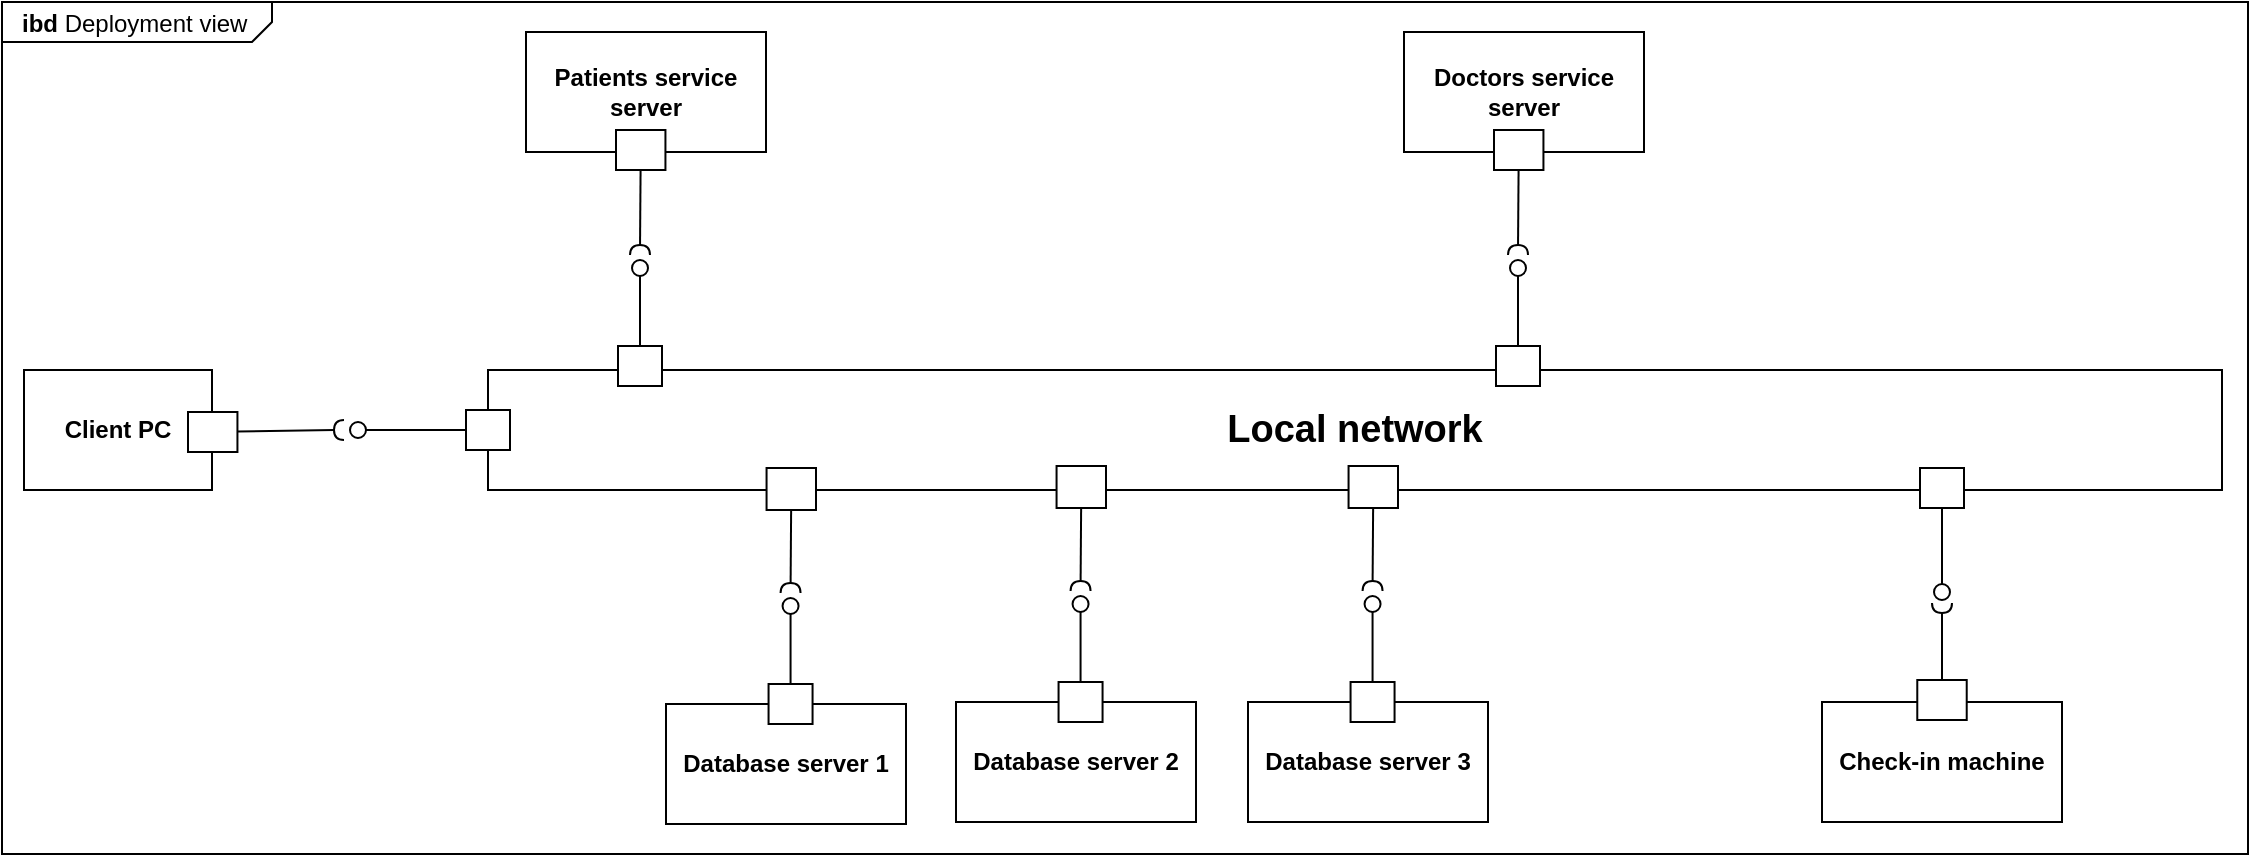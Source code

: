 <mxfile version="24.4.8" type="github">
  <diagram name="Page-1" id="8Iod8fkoqyeIapXZaN_Y">
    <mxGraphModel dx="2261" dy="1047" grid="0" gridSize="10" guides="1" tooltips="1" connect="1" arrows="1" fold="1" page="0" pageScale="1" pageWidth="827" pageHeight="1169" math="0" shadow="0">
      <root>
        <mxCell id="0" />
        <mxCell id="1" parent="0" />
        <mxCell id="bfIbjTRq5oWNlbspns5W-99" value="&lt;p style=&quot;margin:0px;margin-top:4px;margin-left:10px;text-align:left;&quot;&gt;&lt;b&gt;ibd&amp;nbsp;&lt;/b&gt;Deployment view&lt;/p&gt;" style="html=1;shape=mxgraph.sysml.package;labelX=135.67;align=left;spacingLeft=10;html=1;overflow=fill;whiteSpace=wrap;recursiveResize=0;" parent="1" vertex="1">
          <mxGeometry x="-432" y="-3" width="1123" height="426" as="geometry" />
        </mxCell>
        <mxCell id="bfIbjTRq5oWNlbspns5W-1" value="&lt;b&gt;&lt;font style=&quot;font-size: 19px;&quot;&gt;Local network&lt;/font&gt;&lt;/b&gt;" style="rounded=0;whiteSpace=wrap;html=1;" parent="1" vertex="1">
          <mxGeometry x="-189" y="181" width="867" height="60" as="geometry" />
        </mxCell>
        <mxCell id="bfIbjTRq5oWNlbspns5W-7" value="" style="endArrow=none;html=1;rounded=0;align=center;verticalAlign=top;endFill=0;labelBackgroundColor=none;endSize=2;" parent="1" source="bfIbjTRq5oWNlbspns5W-10" target="bfIbjTRq5oWNlbspns5W-8" edge="1">
          <mxGeometry relative="1" as="geometry" />
        </mxCell>
        <mxCell id="bfIbjTRq5oWNlbspns5W-8" value="" style="shape=requiredInterface;html=1;fontSize=11;align=center;fillColor=none;points=[];aspect=fixed;resizable=0;verticalAlign=bottom;labelPosition=center;verticalLabelPosition=top;flipH=1;rotation=90;" parent="1" vertex="1">
          <mxGeometry x="-115.5" y="116" width="5" height="10" as="geometry" />
        </mxCell>
        <mxCell id="bfIbjTRq5oWNlbspns5W-11" value="" style="endArrow=none;html=1;rounded=0;align=center;verticalAlign=top;endFill=0;labelBackgroundColor=none;endSize=2;" parent="1" source="bfIbjTRq5oWNlbspns5W-13" target="bfIbjTRq5oWNlbspns5W-12" edge="1">
          <mxGeometry relative="1" as="geometry">
            <mxPoint x="-123.5" y="142" as="sourcePoint" />
          </mxGeometry>
        </mxCell>
        <mxCell id="bfIbjTRq5oWNlbspns5W-12" value="" style="ellipse;html=1;fontSize=11;align=center;fillColor=none;points=[];aspect=fixed;resizable=0;verticalAlign=bottom;labelPosition=center;verticalLabelPosition=top;flipH=1;" parent="1" vertex="1">
          <mxGeometry x="-117" y="126" width="8" height="8" as="geometry" />
        </mxCell>
        <mxCell id="bfIbjTRq5oWNlbspns5W-13" value="" style="html=1;rounded=0;fillColor=default;" parent="1" vertex="1">
          <mxGeometry x="-124" y="169" width="22" height="20" as="geometry" />
        </mxCell>
        <mxCell id="bfIbjTRq5oWNlbspns5W-14" value="" style="group" parent="1" vertex="1" connectable="0">
          <mxGeometry x="-170" y="12" width="120" height="69" as="geometry" />
        </mxCell>
        <mxCell id="bfIbjTRq5oWNlbspns5W-3" value="&lt;b&gt;Patients service server&lt;/b&gt;" style="rounded=0;whiteSpace=wrap;html=1;" parent="bfIbjTRq5oWNlbspns5W-14" vertex="1">
          <mxGeometry width="120" height="60" as="geometry" />
        </mxCell>
        <mxCell id="bfIbjTRq5oWNlbspns5W-10" value="" style="html=1;rounded=0;container=0;" parent="bfIbjTRq5oWNlbspns5W-14" vertex="1">
          <mxGeometry x="45.001" y="49" width="24.719" height="20" as="geometry" />
        </mxCell>
        <mxCell id="bfIbjTRq5oWNlbspns5W-31" value="" style="endArrow=none;html=1;rounded=0;align=center;verticalAlign=top;endFill=0;labelBackgroundColor=none;endSize=2;" parent="1" source="bfIbjTRq5oWNlbspns5W-38" target="bfIbjTRq5oWNlbspns5W-32" edge="1">
          <mxGeometry relative="1" as="geometry" />
        </mxCell>
        <mxCell id="bfIbjTRq5oWNlbspns5W-32" value="" style="shape=requiredInterface;html=1;fontSize=11;align=center;fillColor=none;points=[];aspect=fixed;resizable=0;verticalAlign=bottom;labelPosition=center;verticalLabelPosition=top;flipH=1;rotation=90;" parent="1" vertex="1">
          <mxGeometry x="323.5" y="116" width="5" height="10" as="geometry" />
        </mxCell>
        <mxCell id="bfIbjTRq5oWNlbspns5W-33" value="" style="endArrow=none;html=1;rounded=0;align=center;verticalAlign=top;endFill=0;labelBackgroundColor=none;endSize=2;" parent="1" source="bfIbjTRq5oWNlbspns5W-35" target="bfIbjTRq5oWNlbspns5W-34" edge="1">
          <mxGeometry relative="1" as="geometry">
            <mxPoint x="315.5" y="142" as="sourcePoint" />
          </mxGeometry>
        </mxCell>
        <mxCell id="bfIbjTRq5oWNlbspns5W-34" value="" style="ellipse;html=1;fontSize=11;align=center;fillColor=none;points=[];aspect=fixed;resizable=0;verticalAlign=bottom;labelPosition=center;verticalLabelPosition=top;flipH=1;" parent="1" vertex="1">
          <mxGeometry x="322" y="126" width="8" height="8" as="geometry" />
        </mxCell>
        <mxCell id="bfIbjTRq5oWNlbspns5W-35" value="" style="html=1;rounded=0;fillColor=default;" parent="1" vertex="1">
          <mxGeometry x="315" y="169" width="22" height="20" as="geometry" />
        </mxCell>
        <mxCell id="bfIbjTRq5oWNlbspns5W-36" value="" style="group" parent="1" vertex="1" connectable="0">
          <mxGeometry x="269" y="12" width="120" height="69" as="geometry" />
        </mxCell>
        <mxCell id="bfIbjTRq5oWNlbspns5W-37" value="&lt;b&gt;Doctors service server&lt;/b&gt;" style="rounded=0;whiteSpace=wrap;html=1;" parent="bfIbjTRq5oWNlbspns5W-36" vertex="1">
          <mxGeometry width="120" height="60" as="geometry" />
        </mxCell>
        <mxCell id="bfIbjTRq5oWNlbspns5W-38" value="" style="html=1;rounded=0;container=0;" parent="bfIbjTRq5oWNlbspns5W-36" vertex="1">
          <mxGeometry x="45.001" y="49" width="24.719" height="20" as="geometry" />
        </mxCell>
        <mxCell id="bfIbjTRq5oWNlbspns5W-39" value="" style="endArrow=none;html=1;rounded=0;align=center;verticalAlign=top;endFill=0;labelBackgroundColor=none;endSize=2;" parent="1" source="bfIbjTRq5oWNlbspns5W-46" target="bfIbjTRq5oWNlbspns5W-40" edge="1">
          <mxGeometry relative="1" as="geometry" />
        </mxCell>
        <mxCell id="bfIbjTRq5oWNlbspns5W-40" value="" style="shape=requiredInterface;html=1;fontSize=11;align=center;fillColor=none;points=[];aspect=fixed;resizable=0;verticalAlign=bottom;labelPosition=center;verticalLabelPosition=top;flipH=1;rotation=90;" parent="1" vertex="1">
          <mxGeometry x="-40.22" y="285" width="5" height="10" as="geometry" />
        </mxCell>
        <mxCell id="bfIbjTRq5oWNlbspns5W-41" value="" style="endArrow=none;html=1;rounded=0;align=center;verticalAlign=top;endFill=0;labelBackgroundColor=none;endSize=2;" parent="1" source="bfIbjTRq5oWNlbspns5W-43" target="bfIbjTRq5oWNlbspns5W-42" edge="1">
          <mxGeometry relative="1" as="geometry">
            <mxPoint x="-48.22" y="311" as="sourcePoint" />
          </mxGeometry>
        </mxCell>
        <mxCell id="bfIbjTRq5oWNlbspns5W-42" value="" style="ellipse;html=1;fontSize=11;align=center;fillColor=none;points=[];aspect=fixed;resizable=0;verticalAlign=bottom;labelPosition=center;verticalLabelPosition=top;flipH=1;" parent="1" vertex="1">
          <mxGeometry x="-41.72" y="295" width="8" height="8" as="geometry" />
        </mxCell>
        <mxCell id="bfIbjTRq5oWNlbspns5W-46" value="" style="html=1;rounded=0;container=0;" parent="1" vertex="1">
          <mxGeometry x="-49.72" y="230" width="24.72" height="21" as="geometry" />
        </mxCell>
        <mxCell id="bfIbjTRq5oWNlbspns5W-47" value="" style="group" parent="1" vertex="1" connectable="0">
          <mxGeometry x="-100" y="338" width="120" height="70" as="geometry" />
        </mxCell>
        <mxCell id="bfIbjTRq5oWNlbspns5W-45" value="&lt;b&gt;Database server 1&lt;/b&gt;" style="rounded=0;whiteSpace=wrap;html=1;" parent="bfIbjTRq5oWNlbspns5W-47" vertex="1">
          <mxGeometry y="10" width="120" height="60" as="geometry" />
        </mxCell>
        <mxCell id="bfIbjTRq5oWNlbspns5W-43" value="" style="html=1;rounded=0;fillColor=default;" parent="bfIbjTRq5oWNlbspns5W-47" vertex="1">
          <mxGeometry x="51.28" width="22" height="20" as="geometry" />
        </mxCell>
        <mxCell id="bfIbjTRq5oWNlbspns5W-48" value="" style="endArrow=none;html=1;rounded=0;align=center;verticalAlign=top;endFill=0;labelBackgroundColor=none;endSize=2;" parent="1" source="bfIbjTRq5oWNlbspns5W-52" target="bfIbjTRq5oWNlbspns5W-49" edge="1">
          <mxGeometry relative="1" as="geometry" />
        </mxCell>
        <mxCell id="bfIbjTRq5oWNlbspns5W-49" value="" style="shape=requiredInterface;html=1;fontSize=11;align=center;fillColor=none;points=[];aspect=fixed;resizable=0;verticalAlign=bottom;labelPosition=center;verticalLabelPosition=top;flipH=1;rotation=90;" parent="1" vertex="1">
          <mxGeometry x="104.78" y="284" width="5" height="10" as="geometry" />
        </mxCell>
        <mxCell id="bfIbjTRq5oWNlbspns5W-50" value="" style="endArrow=none;html=1;rounded=0;align=center;verticalAlign=top;endFill=0;labelBackgroundColor=none;endSize=2;" parent="1" source="bfIbjTRq5oWNlbspns5W-55" target="bfIbjTRq5oWNlbspns5W-51" edge="1">
          <mxGeometry relative="1" as="geometry">
            <mxPoint x="96.78" y="310" as="sourcePoint" />
          </mxGeometry>
        </mxCell>
        <mxCell id="bfIbjTRq5oWNlbspns5W-51" value="" style="ellipse;html=1;fontSize=11;align=center;fillColor=none;points=[];aspect=fixed;resizable=0;verticalAlign=bottom;labelPosition=center;verticalLabelPosition=top;flipH=1;" parent="1" vertex="1">
          <mxGeometry x="103.28" y="294" width="8" height="8" as="geometry" />
        </mxCell>
        <mxCell id="bfIbjTRq5oWNlbspns5W-52" value="" style="html=1;rounded=0;container=0;" parent="1" vertex="1">
          <mxGeometry x="95.28" y="229" width="24.72" height="21" as="geometry" />
        </mxCell>
        <mxCell id="bfIbjTRq5oWNlbspns5W-53" value="" style="group" parent="1" vertex="1" connectable="0">
          <mxGeometry x="45" y="337" width="120" height="70" as="geometry" />
        </mxCell>
        <mxCell id="bfIbjTRq5oWNlbspns5W-54" value="&lt;b&gt;Database server 2&lt;/b&gt;" style="rounded=0;whiteSpace=wrap;html=1;" parent="bfIbjTRq5oWNlbspns5W-53" vertex="1">
          <mxGeometry y="10" width="120" height="60" as="geometry" />
        </mxCell>
        <mxCell id="bfIbjTRq5oWNlbspns5W-55" value="" style="html=1;rounded=0;fillColor=default;" parent="bfIbjTRq5oWNlbspns5W-53" vertex="1">
          <mxGeometry x="51.28" width="22" height="20" as="geometry" />
        </mxCell>
        <mxCell id="bfIbjTRq5oWNlbspns5W-56" value="" style="endArrow=none;html=1;rounded=0;align=center;verticalAlign=top;endFill=0;labelBackgroundColor=none;endSize=2;" parent="1" source="bfIbjTRq5oWNlbspns5W-60" target="bfIbjTRq5oWNlbspns5W-57" edge="1">
          <mxGeometry relative="1" as="geometry" />
        </mxCell>
        <mxCell id="bfIbjTRq5oWNlbspns5W-57" value="" style="shape=requiredInterface;html=1;fontSize=11;align=center;fillColor=none;points=[];aspect=fixed;resizable=0;verticalAlign=bottom;labelPosition=center;verticalLabelPosition=top;flipH=1;rotation=90;" parent="1" vertex="1">
          <mxGeometry x="250.78" y="284" width="5" height="10" as="geometry" />
        </mxCell>
        <mxCell id="bfIbjTRq5oWNlbspns5W-58" value="" style="endArrow=none;html=1;rounded=0;align=center;verticalAlign=top;endFill=0;labelBackgroundColor=none;endSize=2;" parent="1" source="bfIbjTRq5oWNlbspns5W-63" target="bfIbjTRq5oWNlbspns5W-59" edge="1">
          <mxGeometry relative="1" as="geometry">
            <mxPoint x="242.78" y="310" as="sourcePoint" />
          </mxGeometry>
        </mxCell>
        <mxCell id="bfIbjTRq5oWNlbspns5W-59" value="" style="ellipse;html=1;fontSize=11;align=center;fillColor=none;points=[];aspect=fixed;resizable=0;verticalAlign=bottom;labelPosition=center;verticalLabelPosition=top;flipH=1;" parent="1" vertex="1">
          <mxGeometry x="249.28" y="294" width="8" height="8" as="geometry" />
        </mxCell>
        <mxCell id="bfIbjTRq5oWNlbspns5W-60" value="" style="html=1;rounded=0;container=0;" parent="1" vertex="1">
          <mxGeometry x="241.28" y="229" width="24.72" height="21" as="geometry" />
        </mxCell>
        <mxCell id="bfIbjTRq5oWNlbspns5W-61" value="" style="group" parent="1" vertex="1" connectable="0">
          <mxGeometry x="191" y="337" width="120" height="70" as="geometry" />
        </mxCell>
        <mxCell id="bfIbjTRq5oWNlbspns5W-62" value="&lt;b&gt;Database server 3&lt;/b&gt;" style="rounded=0;whiteSpace=wrap;html=1;" parent="bfIbjTRq5oWNlbspns5W-61" vertex="1">
          <mxGeometry y="10" width="120" height="60" as="geometry" />
        </mxCell>
        <mxCell id="bfIbjTRq5oWNlbspns5W-63" value="" style="html=1;rounded=0;fillColor=default;" parent="bfIbjTRq5oWNlbspns5W-61" vertex="1">
          <mxGeometry x="51.28" width="22" height="20" as="geometry" />
        </mxCell>
        <mxCell id="bfIbjTRq5oWNlbspns5W-73" value="" style="endArrow=none;html=1;rounded=0;align=center;verticalAlign=top;endFill=0;labelBackgroundColor=none;endSize=2;" parent="1" source="bfIbjTRq5oWNlbspns5W-75" target="bfIbjTRq5oWNlbspns5W-74" edge="1">
          <mxGeometry relative="1" as="geometry">
            <mxPoint x="-269.5" y="160" as="sourcePoint" />
          </mxGeometry>
        </mxCell>
        <mxCell id="bfIbjTRq5oWNlbspns5W-74" value="" style="ellipse;html=1;fontSize=11;align=center;fillColor=none;points=[];aspect=fixed;resizable=0;verticalAlign=bottom;labelPosition=center;verticalLabelPosition=top;flipH=1;" parent="1" vertex="1">
          <mxGeometry x="-258" y="207" width="8" height="8" as="geometry" />
        </mxCell>
        <mxCell id="bfIbjTRq5oWNlbspns5W-75" value="" style="html=1;rounded=0;fillColor=default;" parent="1" vertex="1">
          <mxGeometry x="-200" y="201" width="22" height="20" as="geometry" />
        </mxCell>
        <mxCell id="bfIbjTRq5oWNlbspns5W-76" value="" style="endArrow=none;html=1;rounded=0;align=center;verticalAlign=top;endFill=0;labelBackgroundColor=none;endSize=2;" parent="1" source="bfIbjTRq5oWNlbspns5W-78" target="bfIbjTRq5oWNlbspns5W-77" edge="1">
          <mxGeometry relative="1" as="geometry" />
        </mxCell>
        <mxCell id="bfIbjTRq5oWNlbspns5W-77" value="" style="shape=requiredInterface;html=1;fontSize=11;align=center;fillColor=none;points=[];aspect=fixed;resizable=0;verticalAlign=bottom;labelPosition=center;verticalLabelPosition=top;flipH=1;rotation=0;" parent="1" vertex="1">
          <mxGeometry x="-266" y="206" width="5" height="10" as="geometry" />
        </mxCell>
        <mxCell id="bfIbjTRq5oWNlbspns5W-81" value="" style="group" parent="1" vertex="1" connectable="0">
          <mxGeometry x="-421" y="181" width="106.72" height="60" as="geometry" />
        </mxCell>
        <mxCell id="bfIbjTRq5oWNlbspns5W-70" value="&lt;b&gt;Client PC&lt;/b&gt;" style="rounded=0;whiteSpace=wrap;html=1;" parent="bfIbjTRq5oWNlbspns5W-81" vertex="1">
          <mxGeometry width="94" height="60" as="geometry" />
        </mxCell>
        <mxCell id="bfIbjTRq5oWNlbspns5W-78" value="" style="html=1;rounded=0;container=0;" parent="bfIbjTRq5oWNlbspns5W-81" vertex="1">
          <mxGeometry x="82.001" y="21" width="24.719" height="20" as="geometry" />
        </mxCell>
        <mxCell id="bfIbjTRq5oWNlbspns5W-90" value="" style="endArrow=none;html=1;rounded=0;align=center;verticalAlign=top;endFill=0;labelBackgroundColor=none;endSize=2;" parent="1" source="bfIbjTRq5oWNlbspns5W-97" target="bfIbjTRq5oWNlbspns5W-91" edge="1">
          <mxGeometry relative="1" as="geometry" />
        </mxCell>
        <mxCell id="bfIbjTRq5oWNlbspns5W-91" value="" style="shape=requiredInterface;html=1;fontSize=11;align=center;fillColor=none;points=[];aspect=fixed;resizable=0;verticalAlign=bottom;labelPosition=center;verticalLabelPosition=top;flipH=1;rotation=-90;" parent="1" vertex="1">
          <mxGeometry x="535.5" y="295" width="5" height="10" as="geometry" />
        </mxCell>
        <mxCell id="bfIbjTRq5oWNlbspns5W-92" value="" style="endArrow=none;html=1;rounded=0;align=center;verticalAlign=top;endFill=0;labelBackgroundColor=none;endSize=2;" parent="1" source="bfIbjTRq5oWNlbspns5W-94" target="bfIbjTRq5oWNlbspns5W-93" edge="1">
          <mxGeometry relative="1" as="geometry">
            <mxPoint x="408.5" y="325" as="sourcePoint" />
          </mxGeometry>
        </mxCell>
        <mxCell id="bfIbjTRq5oWNlbspns5W-93" value="" style="ellipse;html=1;fontSize=11;align=center;fillColor=none;points=[];aspect=fixed;resizable=0;verticalAlign=bottom;labelPosition=center;verticalLabelPosition=top;flipH=1;" parent="1" vertex="1">
          <mxGeometry x="534" y="288" width="8" height="8" as="geometry" />
        </mxCell>
        <mxCell id="bfIbjTRq5oWNlbspns5W-94" value="" style="html=1;rounded=0;fillColor=default;" parent="1" vertex="1">
          <mxGeometry x="527" y="230" width="22" height="20" as="geometry" />
        </mxCell>
        <mxCell id="bfIbjTRq5oWNlbspns5W-98" value="" style="group" parent="1" vertex="1" connectable="0">
          <mxGeometry x="478" y="336" width="120" height="71" as="geometry" />
        </mxCell>
        <mxCell id="bfIbjTRq5oWNlbspns5W-96" value="&lt;b&gt;Check-in machine&lt;/b&gt;" style="rounded=0;whiteSpace=wrap;html=1;container=0;" parent="bfIbjTRq5oWNlbspns5W-98" vertex="1">
          <mxGeometry y="11" width="120" height="60" as="geometry" />
        </mxCell>
        <mxCell id="bfIbjTRq5oWNlbspns5W-97" value="" style="html=1;rounded=0;container=0;" parent="bfIbjTRq5oWNlbspns5W-98" vertex="1">
          <mxGeometry x="47.641" width="24.719" height="20" as="geometry" />
        </mxCell>
      </root>
    </mxGraphModel>
  </diagram>
</mxfile>
